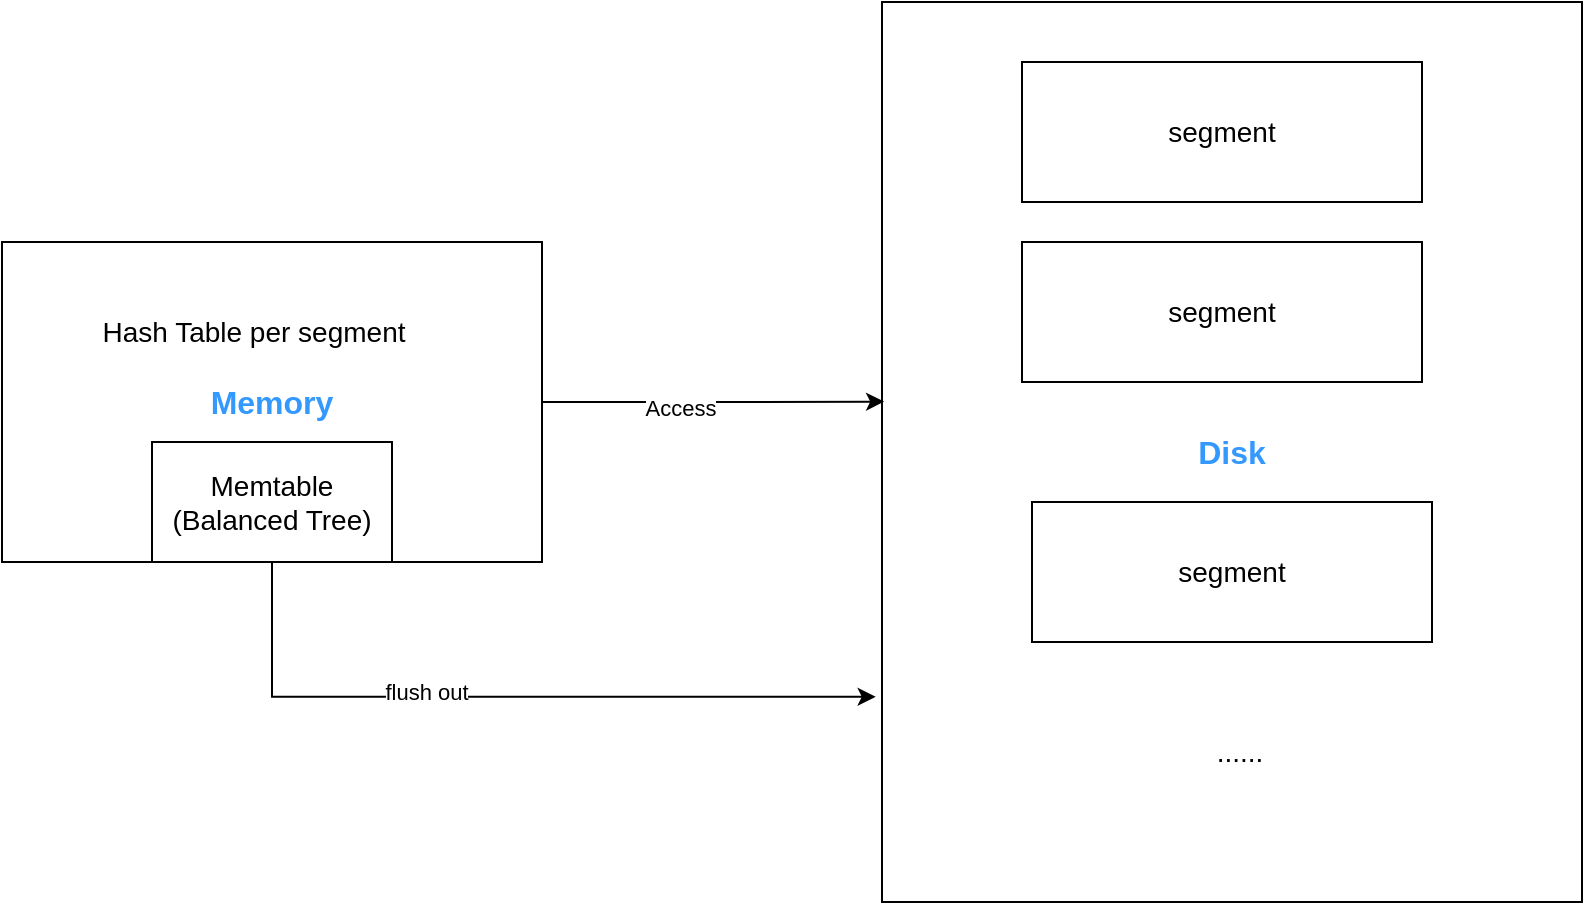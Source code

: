 <mxfile version="22.0.8" type="github">
  <diagram name="SSTable" id="wfENI51AvKtfhmlLP-qF">
    <mxGraphModel dx="1026" dy="654" grid="1" gridSize="10" guides="1" tooltips="1" connect="1" arrows="1" fold="1" page="1" pageScale="1" pageWidth="850" pageHeight="1100" math="0" shadow="0">
      <root>
        <mxCell id="0" />
        <mxCell id="1" parent="0" />
        <mxCell id="ckbG8JrqHdRWSvBopIXW-3" value="&lt;font color=&quot;#3399ff&quot; style=&quot;font-size: 16px;&quot;&gt;&lt;b&gt;Memory&lt;/b&gt;&lt;/font&gt;" style="rounded=0;whiteSpace=wrap;html=1;" parent="1" vertex="1">
          <mxGeometry x="40" y="170" width="270" height="160" as="geometry" />
        </mxCell>
        <mxCell id="ckbG8JrqHdRWSvBopIXW-2" value="&lt;font style=&quot;font-size: 14px;&quot;&gt;Hash Table per segment&lt;/font&gt;" style="text;html=1;strokeColor=none;fillColor=none;align=center;verticalAlign=middle;whiteSpace=wrap;rounded=0;" parent="1" vertex="1">
          <mxGeometry x="70.0" y="190" width="192.37" height="50" as="geometry" />
        </mxCell>
        <mxCell id="ckbG8JrqHdRWSvBopIXW-4" value="&lt;font color=&quot;#3399ff&quot; style=&quot;font-size: 16px;&quot;&gt;&lt;b&gt;Disk&lt;/b&gt;&lt;/font&gt;" style="rounded=0;whiteSpace=wrap;html=1;" parent="1" vertex="1">
          <mxGeometry x="480" y="50" width="350" height="450" as="geometry" />
        </mxCell>
        <mxCell id="ckbG8JrqHdRWSvBopIXW-6" value="&lt;font style=&quot;font-size: 14px;&quot;&gt;segment&lt;/font&gt;" style="rounded=0;whiteSpace=wrap;html=1;" parent="1" vertex="1">
          <mxGeometry x="550" y="80" width="200" height="70" as="geometry" />
        </mxCell>
        <mxCell id="ckbG8JrqHdRWSvBopIXW-7" value="&lt;font style=&quot;font-size: 14px;&quot;&gt;segment&lt;/font&gt;" style="rounded=0;whiteSpace=wrap;html=1;" parent="1" vertex="1">
          <mxGeometry x="550" y="170" width="200" height="70" as="geometry" />
        </mxCell>
        <mxCell id="ckbG8JrqHdRWSvBopIXW-8" value="&lt;font style=&quot;font-size: 14px;&quot;&gt;segment&lt;/font&gt;" style="rounded=0;whiteSpace=wrap;html=1;" parent="1" vertex="1">
          <mxGeometry x="555" y="300" width="200" height="70" as="geometry" />
        </mxCell>
        <mxCell id="ckbG8JrqHdRWSvBopIXW-9" value="&lt;span style=&quot;font-size: 14px;&quot;&gt;......&lt;/span&gt;" style="text;html=1;strokeColor=none;fillColor=none;align=center;verticalAlign=middle;whiteSpace=wrap;rounded=0;" parent="1" vertex="1">
          <mxGeometry x="562.63" y="400" width="192.37" height="50" as="geometry" />
        </mxCell>
        <mxCell id="ckbG8JrqHdRWSvBopIXW-10" style="edgeStyle=orthogonalEdgeStyle;rounded=0;orthogonalLoop=1;jettySize=auto;html=1;entryX=0.003;entryY=0.444;entryDx=0;entryDy=0;entryPerimeter=0;" parent="1" source="ckbG8JrqHdRWSvBopIXW-3" target="ckbG8JrqHdRWSvBopIXW-4" edge="1">
          <mxGeometry relative="1" as="geometry" />
        </mxCell>
        <mxCell id="ckbG8JrqHdRWSvBopIXW-11" value="Access" style="edgeLabel;html=1;align=center;verticalAlign=middle;resizable=0;points=[];" parent="ckbG8JrqHdRWSvBopIXW-10" vertex="1" connectable="0">
          <mxGeometry x="-0.194" y="-3" relative="1" as="geometry">
            <mxPoint as="offset" />
          </mxGeometry>
        </mxCell>
        <mxCell id="EHLzIcHKhoBBy-809MzX-1" value="&lt;font style=&quot;font-size: 14px;&quot;&gt;Memtable&lt;br&gt;(Balanced Tree)&lt;/font&gt;" style="rounded=0;whiteSpace=wrap;html=1;" vertex="1" parent="1">
          <mxGeometry x="115" y="270" width="120" height="60" as="geometry" />
        </mxCell>
        <mxCell id="EHLzIcHKhoBBy-809MzX-2" style="edgeStyle=orthogonalEdgeStyle;rounded=0;orthogonalLoop=1;jettySize=auto;html=1;entryX=-0.009;entryY=0.772;entryDx=0;entryDy=0;entryPerimeter=0;exitX=0.5;exitY=1;exitDx=0;exitDy=0;" edge="1" parent="1" source="EHLzIcHKhoBBy-809MzX-1" target="ckbG8JrqHdRWSvBopIXW-4">
          <mxGeometry relative="1" as="geometry">
            <Array as="points">
              <mxPoint x="175" y="397" />
            </Array>
          </mxGeometry>
        </mxCell>
        <mxCell id="EHLzIcHKhoBBy-809MzX-3" value="flush out" style="edgeLabel;html=1;align=center;verticalAlign=middle;resizable=0;points=[];" vertex="1" connectable="0" parent="EHLzIcHKhoBBy-809MzX-2">
          <mxGeometry x="-0.218" y="3" relative="1" as="geometry">
            <mxPoint as="offset" />
          </mxGeometry>
        </mxCell>
      </root>
    </mxGraphModel>
  </diagram>
</mxfile>
